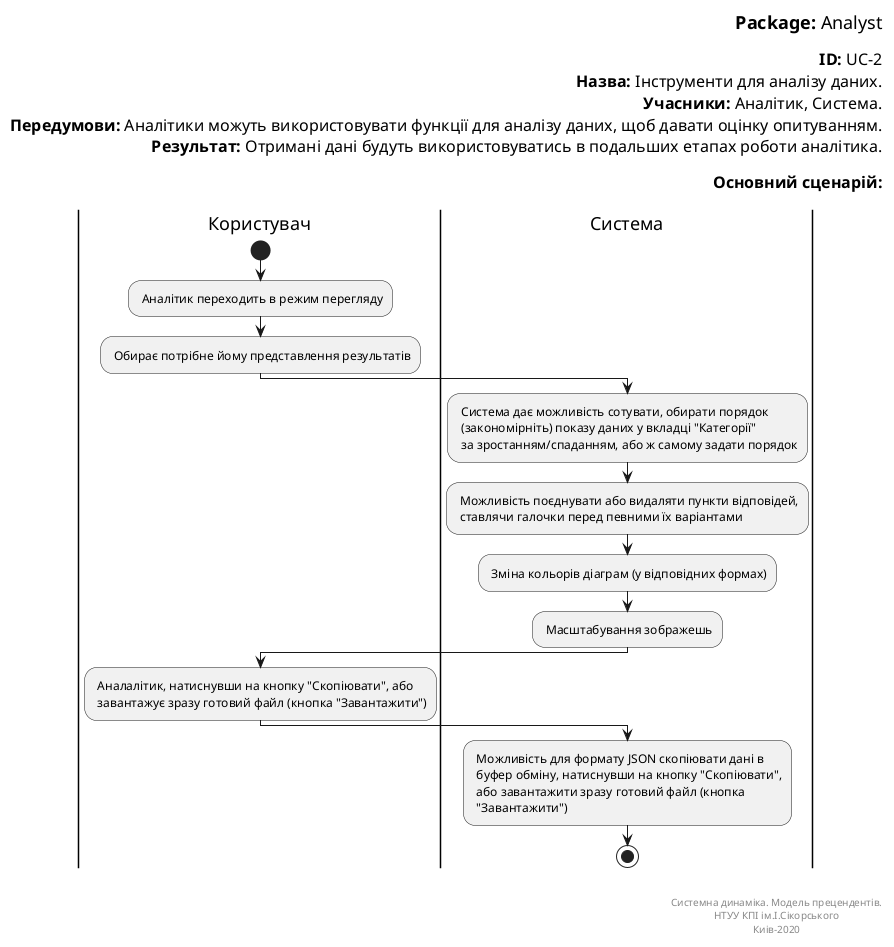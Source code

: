  @startuml Analysis Tools
left header
<font color=000 size=18><b>Package:</b> Analyst

<font color=000 size=16><b>ID:</b> UC-2
<font color=000 size=16><b>Назва:</b> Інструменти для аналізу даних.
<font color=000 size=16><b>Учасники:</b> Аналітик, Система.
<font color=000 size=16><b>Передумови:</b> Аналітики можуть використовувати функції для аналізу даних, щоб давати оцінку опитуванням.
<font color=000 size=16><b>Результат:</b> Отримані дані будуть використовуватись в подальших етапах роботи аналітика.

<font color=000 size=16><b>Основний сценарій:</b>

end header

|Користувач|
start
: Аналітик переходить в режим перегляду;

: Обирає потрібне йому представлення результатів;

|Система|
: Система дає можливість сотувати, обирати порядок
  (закономірніть) показу даних у вкладці "Категорії"
  за зростанням/спаданням, або ж самому задати порядок;

: Можливість поєднувати або видаляти пункти відповідей,
  ставлячи галочки перед певними їх варіантами;

: Зміна кольорів діаграм (у відповідних формах);

: Масштабування зображешь;

|Користувач|
: Аналалітик, натиснувши на кнопку "Скопіювати", або
  завантажує зразу готовий файл (кнопка "Завантажити");

|Система|
: Можливість для формату JSON скопіювати дані в
  буфер обміну, натиснувши на кнопку "Скопіювати",
  або завантажити зразу готовий файл (кнопка
  "Завантажити");

stop;

right footer


Системна динаміка. Модель прецендентів.
НТУУ КПІ ім.І.Сікорського
Киів-2020
end footer

@enduml
